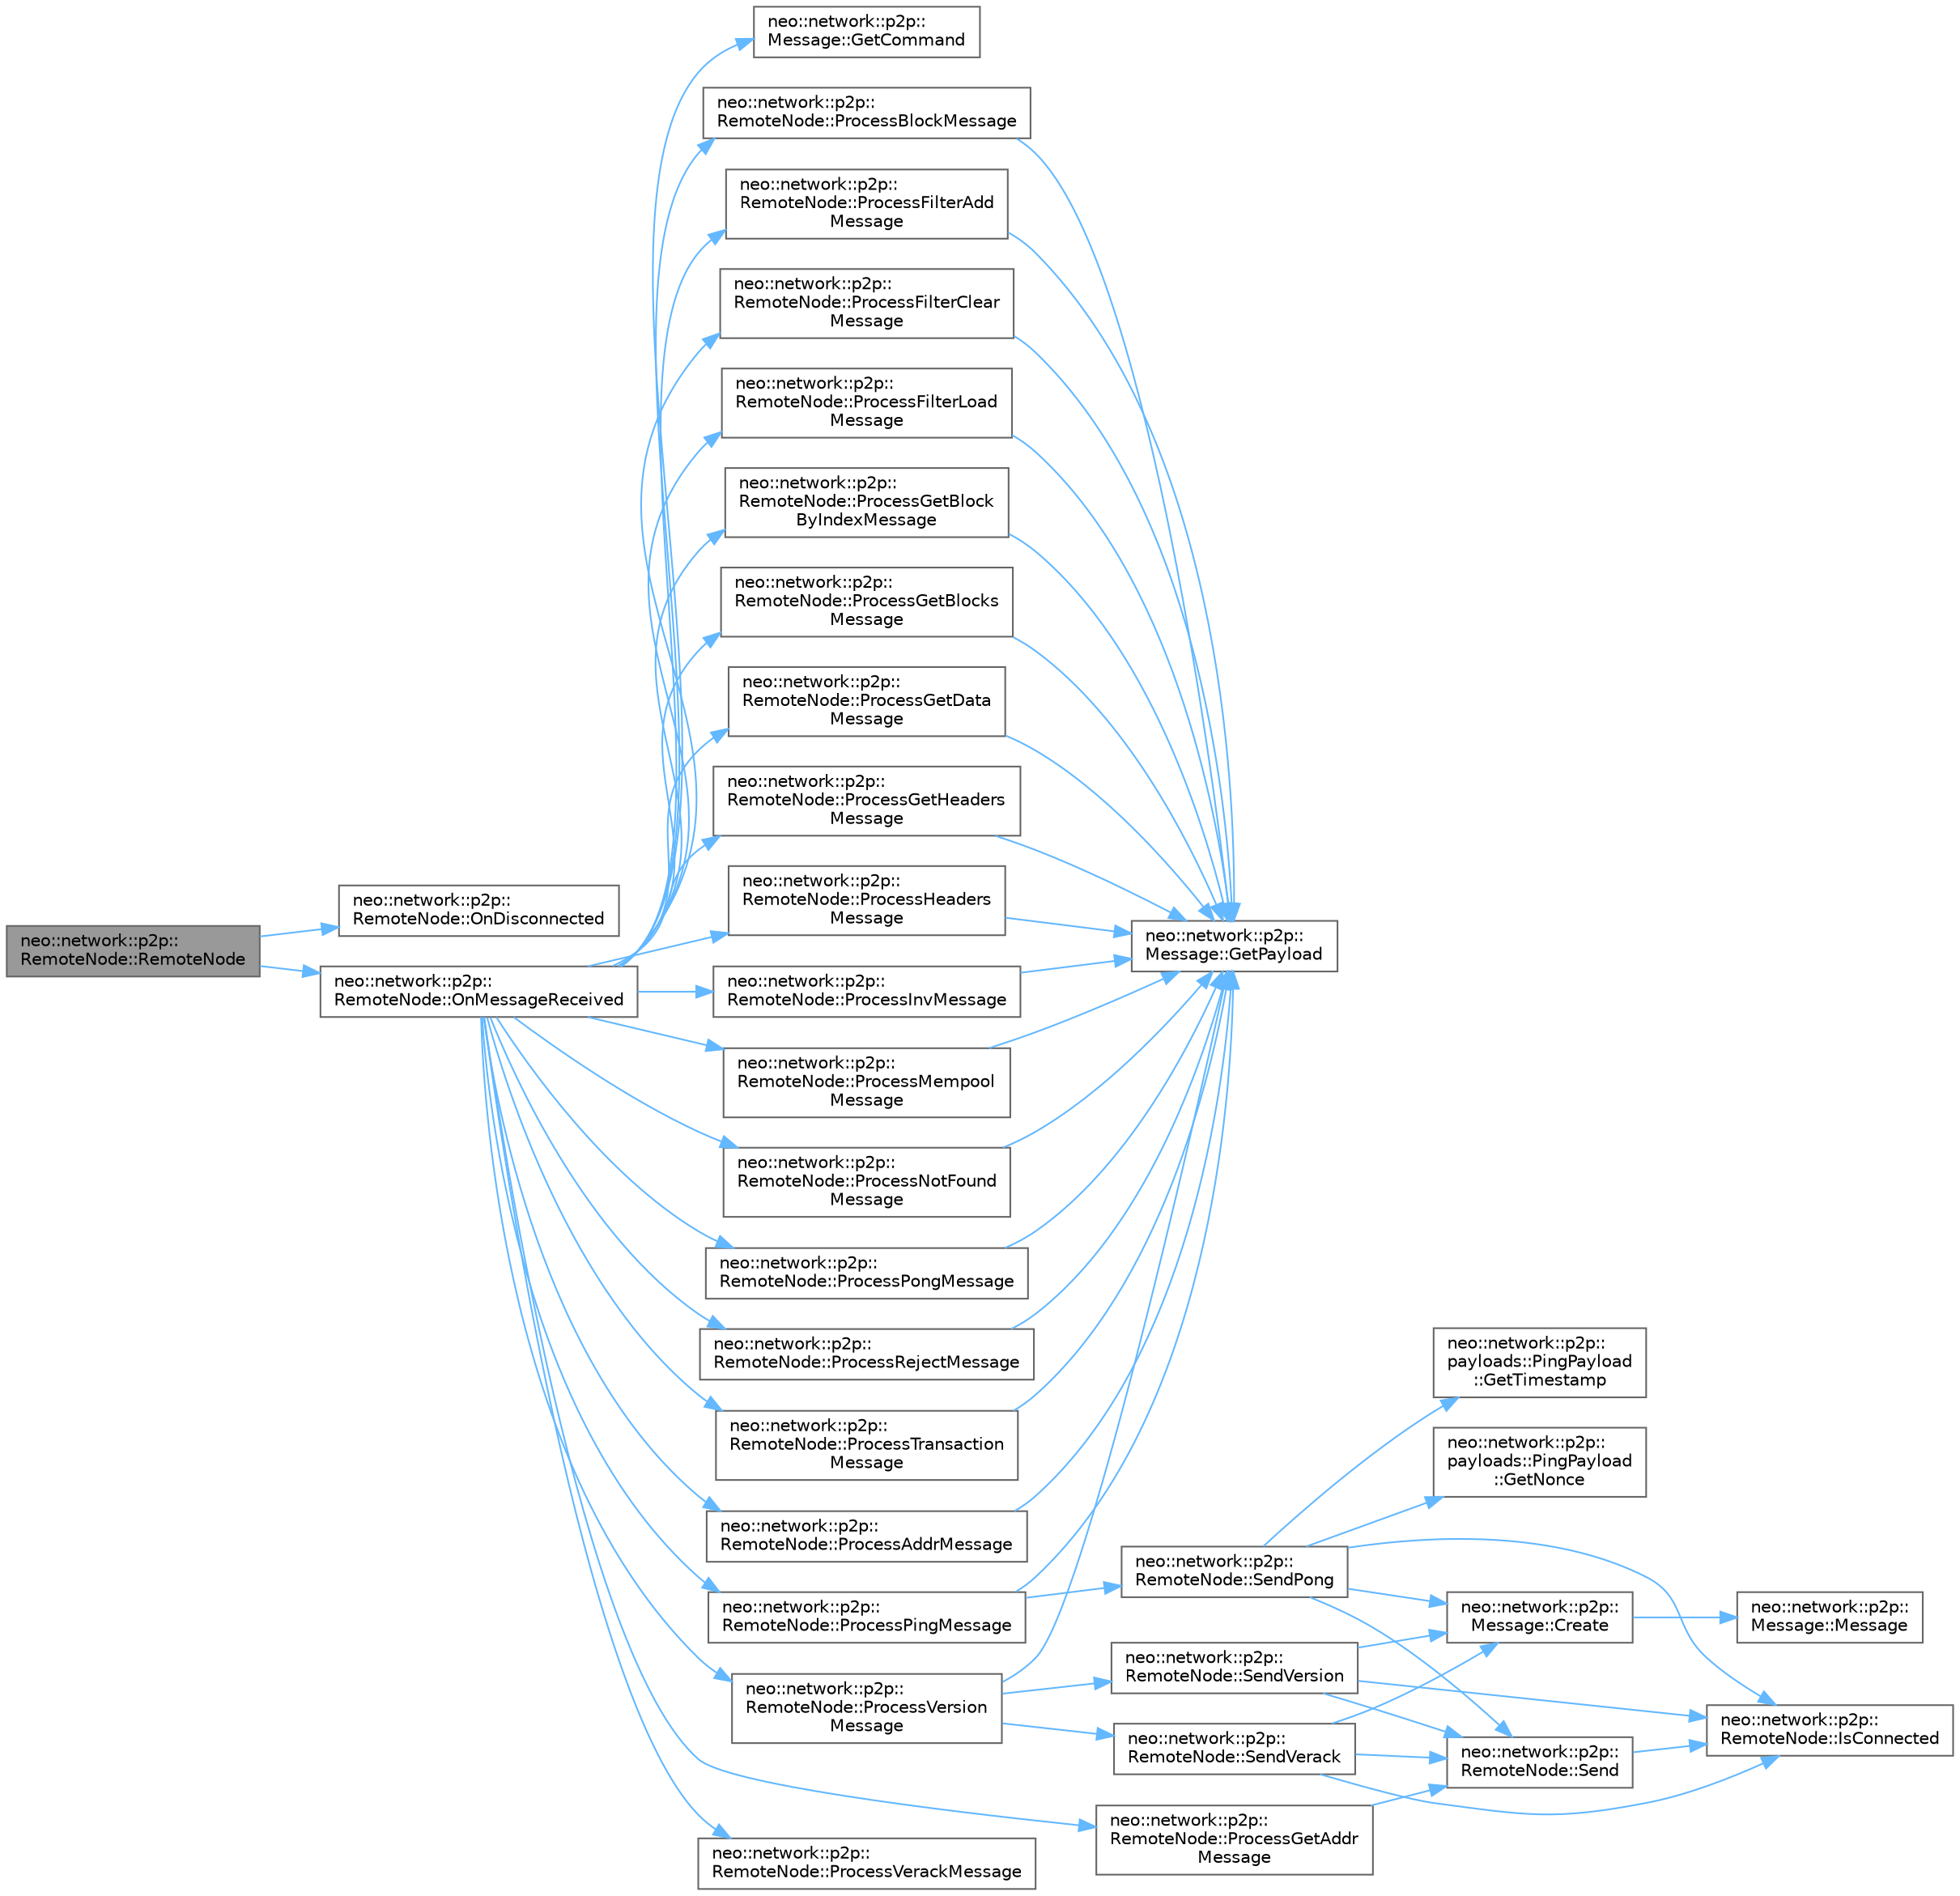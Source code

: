 digraph "neo::network::p2p::RemoteNode::RemoteNode"
{
 // LATEX_PDF_SIZE
  bgcolor="transparent";
  edge [fontname=Helvetica,fontsize=10,labelfontname=Helvetica,labelfontsize=10];
  node [fontname=Helvetica,fontsize=10,shape=box,height=0.2,width=0.4];
  rankdir="LR";
  Node1 [id="Node000001",label="neo::network::p2p::\lRemoteNode::RemoteNode",height=0.2,width=0.4,color="gray40", fillcolor="grey60", style="filled", fontcolor="black",tooltip="Constructs a RemoteNode."];
  Node1 -> Node2 [id="edge1_Node000001_Node000002",color="steelblue1",style="solid",tooltip=" "];
  Node2 [id="Node000002",label="neo::network::p2p::\lRemoteNode::OnDisconnected",height=0.2,width=0.4,color="grey40", fillcolor="white", style="filled",URL="$classneo_1_1network_1_1p2p_1_1_remote_node.html#ac7b707f0fdb4356ab73bf2f74a652247",tooltip=" "];
  Node1 -> Node3 [id="edge2_Node000001_Node000003",color="steelblue1",style="solid",tooltip=" "];
  Node3 [id="Node000003",label="neo::network::p2p::\lRemoteNode::OnMessageReceived",height=0.2,width=0.4,color="grey40", fillcolor="white", style="filled",URL="$classneo_1_1network_1_1p2p_1_1_remote_node.html#af3fba5b51f0d97d07c256b5dbfc1f63c",tooltip=" "];
  Node3 -> Node4 [id="edge3_Node000003_Node000004",color="steelblue1",style="solid",tooltip=" "];
  Node4 [id="Node000004",label="neo::network::p2p::\lMessage::GetCommand",height=0.2,width=0.4,color="grey40", fillcolor="white", style="filled",URL="$classneo_1_1network_1_1p2p_1_1_message.html#af505a0952e235388e42f926f2314e882",tooltip="Gets the command of the message."];
  Node3 -> Node5 [id="edge4_Node000003_Node000005",color="steelblue1",style="solid",tooltip=" "];
  Node5 [id="Node000005",label="neo::network::p2p::\lRemoteNode::ProcessAddrMessage",height=0.2,width=0.4,color="grey40", fillcolor="white", style="filled",URL="$classneo_1_1network_1_1p2p_1_1_remote_node.html#a74ce48da575ec34be123c8e18d4221ad",tooltip=" "];
  Node5 -> Node6 [id="edge5_Node000005_Node000006",color="steelblue1",style="solid",tooltip=" "];
  Node6 [id="Node000006",label="neo::network::p2p::\lMessage::GetPayload",height=0.2,width=0.4,color="grey40", fillcolor="white", style="filled",URL="$classneo_1_1network_1_1p2p_1_1_message.html#aa4078d4b6627d7b12d39bfe1cfebfe25",tooltip="Gets the payload of the message."];
  Node3 -> Node7 [id="edge6_Node000003_Node000007",color="steelblue1",style="solid",tooltip=" "];
  Node7 [id="Node000007",label="neo::network::p2p::\lRemoteNode::ProcessBlockMessage",height=0.2,width=0.4,color="grey40", fillcolor="white", style="filled",URL="$classneo_1_1network_1_1p2p_1_1_remote_node.html#ad0ab7900381bfd0b1de218979ae22fe7",tooltip=" "];
  Node7 -> Node6 [id="edge7_Node000007_Node000006",color="steelblue1",style="solid",tooltip=" "];
  Node3 -> Node8 [id="edge8_Node000003_Node000008",color="steelblue1",style="solid",tooltip=" "];
  Node8 [id="Node000008",label="neo::network::p2p::\lRemoteNode::ProcessFilterAdd\lMessage",height=0.2,width=0.4,color="grey40", fillcolor="white", style="filled",URL="$classneo_1_1network_1_1p2p_1_1_remote_node.html#addff757023c74afc78d94058a6d130d5",tooltip=" "];
  Node8 -> Node6 [id="edge9_Node000008_Node000006",color="steelblue1",style="solid",tooltip=" "];
  Node3 -> Node9 [id="edge10_Node000003_Node000009",color="steelblue1",style="solid",tooltip=" "];
  Node9 [id="Node000009",label="neo::network::p2p::\lRemoteNode::ProcessFilterClear\lMessage",height=0.2,width=0.4,color="grey40", fillcolor="white", style="filled",URL="$classneo_1_1network_1_1p2p_1_1_remote_node.html#a15155752e25803e30dce51724ac19c03",tooltip=" "];
  Node9 -> Node6 [id="edge11_Node000009_Node000006",color="steelblue1",style="solid",tooltip=" "];
  Node3 -> Node10 [id="edge12_Node000003_Node000010",color="steelblue1",style="solid",tooltip=" "];
  Node10 [id="Node000010",label="neo::network::p2p::\lRemoteNode::ProcessFilterLoad\lMessage",height=0.2,width=0.4,color="grey40", fillcolor="white", style="filled",URL="$classneo_1_1network_1_1p2p_1_1_remote_node.html#a734b07b45fe86cf8203928b129279815",tooltip=" "];
  Node10 -> Node6 [id="edge13_Node000010_Node000006",color="steelblue1",style="solid",tooltip=" "];
  Node3 -> Node11 [id="edge14_Node000003_Node000011",color="steelblue1",style="solid",tooltip=" "];
  Node11 [id="Node000011",label="neo::network::p2p::\lRemoteNode::ProcessGetAddr\lMessage",height=0.2,width=0.4,color="grey40", fillcolor="white", style="filled",URL="$classneo_1_1network_1_1p2p_1_1_remote_node.html#a005f9ce7118c9f39ca83f0d304701094",tooltip=" "];
  Node11 -> Node12 [id="edge15_Node000011_Node000012",color="steelblue1",style="solid",tooltip=" "];
  Node12 [id="Node000012",label="neo::network::p2p::\lRemoteNode::Send",height=0.2,width=0.4,color="grey40", fillcolor="white", style="filled",URL="$classneo_1_1network_1_1p2p_1_1_remote_node.html#a57ce01b12cac829366b308b5f9b6114a",tooltip="Sends a message to the remote node."];
  Node12 -> Node13 [id="edge16_Node000012_Node000013",color="steelblue1",style="solid",tooltip=" "];
  Node13 [id="Node000013",label="neo::network::p2p::\lRemoteNode::IsConnected",height=0.2,width=0.4,color="grey40", fillcolor="white", style="filled",URL="$classneo_1_1network_1_1p2p_1_1_remote_node.html#a6245444a7151bc867f35bdd01f13d720",tooltip="Gets whether the remote node is connected."];
  Node3 -> Node14 [id="edge17_Node000003_Node000014",color="steelblue1",style="solid",tooltip=" "];
  Node14 [id="Node000014",label="neo::network::p2p::\lRemoteNode::ProcessGetBlock\lByIndexMessage",height=0.2,width=0.4,color="grey40", fillcolor="white", style="filled",URL="$classneo_1_1network_1_1p2p_1_1_remote_node.html#adce3bdbedf1477755809391b6a1f50f0",tooltip=" "];
  Node14 -> Node6 [id="edge18_Node000014_Node000006",color="steelblue1",style="solid",tooltip=" "];
  Node3 -> Node15 [id="edge19_Node000003_Node000015",color="steelblue1",style="solid",tooltip=" "];
  Node15 [id="Node000015",label="neo::network::p2p::\lRemoteNode::ProcessGetBlocks\lMessage",height=0.2,width=0.4,color="grey40", fillcolor="white", style="filled",URL="$classneo_1_1network_1_1p2p_1_1_remote_node.html#a42d612319d243f24ee55d53a0d8d6d4d",tooltip=" "];
  Node15 -> Node6 [id="edge20_Node000015_Node000006",color="steelblue1",style="solid",tooltip=" "];
  Node3 -> Node16 [id="edge21_Node000003_Node000016",color="steelblue1",style="solid",tooltip=" "];
  Node16 [id="Node000016",label="neo::network::p2p::\lRemoteNode::ProcessGetData\lMessage",height=0.2,width=0.4,color="grey40", fillcolor="white", style="filled",URL="$classneo_1_1network_1_1p2p_1_1_remote_node.html#ad5c31c36ce7157c7bda00eaa7be3e40c",tooltip=" "];
  Node16 -> Node6 [id="edge22_Node000016_Node000006",color="steelblue1",style="solid",tooltip=" "];
  Node3 -> Node17 [id="edge23_Node000003_Node000017",color="steelblue1",style="solid",tooltip=" "];
  Node17 [id="Node000017",label="neo::network::p2p::\lRemoteNode::ProcessGetHeaders\lMessage",height=0.2,width=0.4,color="grey40", fillcolor="white", style="filled",URL="$classneo_1_1network_1_1p2p_1_1_remote_node.html#ac5745df7b23ffa073204f5b3835d08ab",tooltip=" "];
  Node17 -> Node6 [id="edge24_Node000017_Node000006",color="steelblue1",style="solid",tooltip=" "];
  Node3 -> Node18 [id="edge25_Node000003_Node000018",color="steelblue1",style="solid",tooltip=" "];
  Node18 [id="Node000018",label="neo::network::p2p::\lRemoteNode::ProcessHeaders\lMessage",height=0.2,width=0.4,color="grey40", fillcolor="white", style="filled",URL="$classneo_1_1network_1_1p2p_1_1_remote_node.html#a3d1fa906aef0a4be1441e85520ba51fc",tooltip=" "];
  Node18 -> Node6 [id="edge26_Node000018_Node000006",color="steelblue1",style="solid",tooltip=" "];
  Node3 -> Node19 [id="edge27_Node000003_Node000019",color="steelblue1",style="solid",tooltip=" "];
  Node19 [id="Node000019",label="neo::network::p2p::\lRemoteNode::ProcessInvMessage",height=0.2,width=0.4,color="grey40", fillcolor="white", style="filled",URL="$classneo_1_1network_1_1p2p_1_1_remote_node.html#a2943e79b14f52d6f5e1b308800a697fc",tooltip=" "];
  Node19 -> Node6 [id="edge28_Node000019_Node000006",color="steelblue1",style="solid",tooltip=" "];
  Node3 -> Node20 [id="edge29_Node000003_Node000020",color="steelblue1",style="solid",tooltip=" "];
  Node20 [id="Node000020",label="neo::network::p2p::\lRemoteNode::ProcessMempool\lMessage",height=0.2,width=0.4,color="grey40", fillcolor="white", style="filled",URL="$classneo_1_1network_1_1p2p_1_1_remote_node.html#a2a1633bc7e0b225c0cf71140141c1c38",tooltip=" "];
  Node20 -> Node6 [id="edge30_Node000020_Node000006",color="steelblue1",style="solid",tooltip=" "];
  Node3 -> Node21 [id="edge31_Node000003_Node000021",color="steelblue1",style="solid",tooltip=" "];
  Node21 [id="Node000021",label="neo::network::p2p::\lRemoteNode::ProcessNotFound\lMessage",height=0.2,width=0.4,color="grey40", fillcolor="white", style="filled",URL="$classneo_1_1network_1_1p2p_1_1_remote_node.html#a1f18bed1a7ee5d131b182f876979b020",tooltip=" "];
  Node21 -> Node6 [id="edge32_Node000021_Node000006",color="steelblue1",style="solid",tooltip=" "];
  Node3 -> Node22 [id="edge33_Node000003_Node000022",color="steelblue1",style="solid",tooltip=" "];
  Node22 [id="Node000022",label="neo::network::p2p::\lRemoteNode::ProcessPingMessage",height=0.2,width=0.4,color="grey40", fillcolor="white", style="filled",URL="$classneo_1_1network_1_1p2p_1_1_remote_node.html#a280aa1a74baf51127d387c466861d52d",tooltip=" "];
  Node22 -> Node6 [id="edge34_Node000022_Node000006",color="steelblue1",style="solid",tooltip=" "];
  Node22 -> Node23 [id="edge35_Node000022_Node000023",color="steelblue1",style="solid",tooltip=" "];
  Node23 [id="Node000023",label="neo::network::p2p::\lRemoteNode::SendPong",height=0.2,width=0.4,color="grey40", fillcolor="white", style="filled",URL="$classneo_1_1network_1_1p2p_1_1_remote_node.html#a0ba6f31174a3cd35b31ba4637b39a98c",tooltip="Sends a pong message to the remote node."];
  Node23 -> Node24 [id="edge36_Node000023_Node000024",color="steelblue1",style="solid",tooltip=" "];
  Node24 [id="Node000024",label="neo::network::p2p::\lMessage::Create",height=0.2,width=0.4,color="grey40", fillcolor="white", style="filled",URL="$classneo_1_1network_1_1p2p_1_1_message.html#ae3142f00d9d6d585d97648bdf6d62759",tooltip="Creates a new Message."];
  Node24 -> Node25 [id="edge37_Node000024_Node000025",color="steelblue1",style="solid",tooltip=" "];
  Node25 [id="Node000025",label="neo::network::p2p::\lMessage::Message",height=0.2,width=0.4,color="grey40", fillcolor="white", style="filled",URL="$classneo_1_1network_1_1p2p_1_1_message.html#ad500547950c4cfac21e99587e0f8f05a",tooltip="Constructs an empty Message."];
  Node23 -> Node26 [id="edge38_Node000023_Node000026",color="steelblue1",style="solid",tooltip=" "];
  Node26 [id="Node000026",label="neo::network::p2p::\lpayloads::PingPayload\l::GetNonce",height=0.2,width=0.4,color="grey40", fillcolor="white", style="filled",URL="$classneo_1_1network_1_1p2p_1_1payloads_1_1_ping_payload.html#aa89889da0c1c8628d82d093583cc13f7",tooltip="Gets the nonce."];
  Node23 -> Node27 [id="edge39_Node000023_Node000027",color="steelblue1",style="solid",tooltip=" "];
  Node27 [id="Node000027",label="neo::network::p2p::\lpayloads::PingPayload\l::GetTimestamp",height=0.2,width=0.4,color="grey40", fillcolor="white", style="filled",URL="$classneo_1_1network_1_1p2p_1_1payloads_1_1_ping_payload.html#aca491295e6f0f5727060cc34c1d364c7",tooltip="Gets the timestamp."];
  Node23 -> Node13 [id="edge40_Node000023_Node000013",color="steelblue1",style="solid",tooltip=" "];
  Node23 -> Node12 [id="edge41_Node000023_Node000012",color="steelblue1",style="solid",tooltip=" "];
  Node3 -> Node28 [id="edge42_Node000003_Node000028",color="steelblue1",style="solid",tooltip=" "];
  Node28 [id="Node000028",label="neo::network::p2p::\lRemoteNode::ProcessPongMessage",height=0.2,width=0.4,color="grey40", fillcolor="white", style="filled",URL="$classneo_1_1network_1_1p2p_1_1_remote_node.html#a2c3857f1cf86a62f9e576ff5ee799599",tooltip=" "];
  Node28 -> Node6 [id="edge43_Node000028_Node000006",color="steelblue1",style="solid",tooltip=" "];
  Node3 -> Node29 [id="edge44_Node000003_Node000029",color="steelblue1",style="solid",tooltip=" "];
  Node29 [id="Node000029",label="neo::network::p2p::\lRemoteNode::ProcessRejectMessage",height=0.2,width=0.4,color="grey40", fillcolor="white", style="filled",URL="$classneo_1_1network_1_1p2p_1_1_remote_node.html#aa16d198542064ecc3650a2b57fe28381",tooltip=" "];
  Node29 -> Node6 [id="edge45_Node000029_Node000006",color="steelblue1",style="solid",tooltip=" "];
  Node3 -> Node30 [id="edge46_Node000003_Node000030",color="steelblue1",style="solid",tooltip=" "];
  Node30 [id="Node000030",label="neo::network::p2p::\lRemoteNode::ProcessTransaction\lMessage",height=0.2,width=0.4,color="grey40", fillcolor="white", style="filled",URL="$classneo_1_1network_1_1p2p_1_1_remote_node.html#a7a96f1180a9a06b82ffa0588c386ca88",tooltip=" "];
  Node30 -> Node6 [id="edge47_Node000030_Node000006",color="steelblue1",style="solid",tooltip=" "];
  Node3 -> Node31 [id="edge48_Node000003_Node000031",color="steelblue1",style="solid",tooltip=" "];
  Node31 [id="Node000031",label="neo::network::p2p::\lRemoteNode::ProcessVerackMessage",height=0.2,width=0.4,color="grey40", fillcolor="white", style="filled",URL="$classneo_1_1network_1_1p2p_1_1_remote_node.html#aba5f3f03bf76cbc86cc5ebb2a3cc1996",tooltip=" "];
  Node3 -> Node32 [id="edge49_Node000003_Node000032",color="steelblue1",style="solid",tooltip=" "];
  Node32 [id="Node000032",label="neo::network::p2p::\lRemoteNode::ProcessVersion\lMessage",height=0.2,width=0.4,color="grey40", fillcolor="white", style="filled",URL="$classneo_1_1network_1_1p2p_1_1_remote_node.html#a74b522da67c84638a72cb949e45d7498",tooltip=" "];
  Node32 -> Node6 [id="edge50_Node000032_Node000006",color="steelblue1",style="solid",tooltip=" "];
  Node32 -> Node33 [id="edge51_Node000032_Node000033",color="steelblue1",style="solid",tooltip=" "];
  Node33 [id="Node000033",label="neo::network::p2p::\lRemoteNode::SendVerack",height=0.2,width=0.4,color="grey40", fillcolor="white", style="filled",URL="$classneo_1_1network_1_1p2p_1_1_remote_node.html#a2c194c7c253f3e18f87de0292fc73e4d",tooltip="Sends a verack message to the remote node."];
  Node33 -> Node24 [id="edge52_Node000033_Node000024",color="steelblue1",style="solid",tooltip=" "];
  Node33 -> Node13 [id="edge53_Node000033_Node000013",color="steelblue1",style="solid",tooltip=" "];
  Node33 -> Node12 [id="edge54_Node000033_Node000012",color="steelblue1",style="solid",tooltip=" "];
  Node32 -> Node34 [id="edge55_Node000032_Node000034",color="steelblue1",style="solid",tooltip=" "];
  Node34 [id="Node000034",label="neo::network::p2p::\lRemoteNode::SendVersion",height=0.2,width=0.4,color="grey40", fillcolor="white", style="filled",URL="$classneo_1_1network_1_1p2p_1_1_remote_node.html#ad8fc10229290e3d7df7c83ae3343d074",tooltip="Sends a version message to the remote node."];
  Node34 -> Node24 [id="edge56_Node000034_Node000024",color="steelblue1",style="solid",tooltip=" "];
  Node34 -> Node13 [id="edge57_Node000034_Node000013",color="steelblue1",style="solid",tooltip=" "];
  Node34 -> Node12 [id="edge58_Node000034_Node000012",color="steelblue1",style="solid",tooltip=" "];
}
